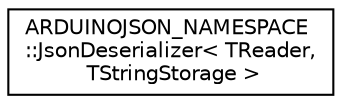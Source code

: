 digraph "Graphical Class Hierarchy"
{
 // LATEX_PDF_SIZE
  edge [fontname="Helvetica",fontsize="10",labelfontname="Helvetica",labelfontsize="10"];
  node [fontname="Helvetica",fontsize="10",shape=record];
  rankdir="LR";
  Node0 [label="ARDUINOJSON_NAMESPACE\l::JsonDeserializer\< TReader,\l TStringStorage \>",height=0.2,width=0.4,color="black", fillcolor="white", style="filled",URL="$classARDUINOJSON__NAMESPACE_1_1JsonDeserializer.html",tooltip=" "];
}
